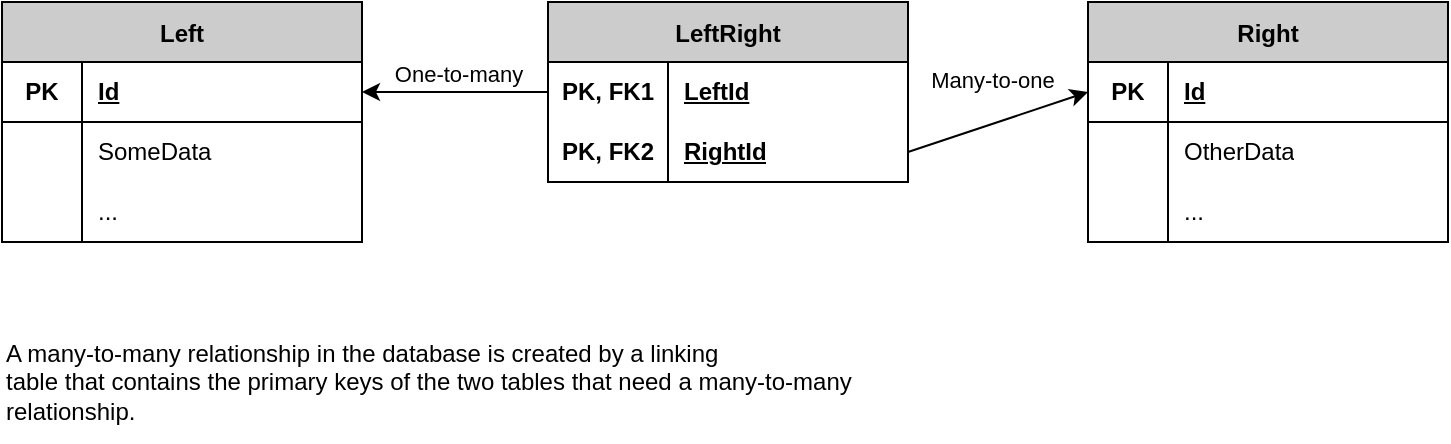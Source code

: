 <mxfile version="20.7.4" type="device"><diagram id="ahAyE9eUKxN_0jiChCt0" name="Sayfa -1"><mxGraphModel dx="458" dy="836" grid="1" gridSize="10" guides="1" tooltips="1" connect="1" arrows="1" fold="1" page="1" pageScale="1" pageWidth="827" pageHeight="1169" math="0" shadow="0"><root><mxCell id="0"/><mxCell id="1" parent="0"/><mxCell id="wxeQToPNwxiqv6gHcwya-2" value="Left" style="shape=table;startSize=30;container=1;collapsible=0;childLayout=tableLayout;fixedRows=1;rowLines=0;fontStyle=1;fillColor=#CCCCCC;" parent="1" vertex="1"><mxGeometry x="17" y="240" width="180" height="120" as="geometry"/></mxCell><mxCell id="wxeQToPNwxiqv6gHcwya-3" value="" style="shape=tableRow;horizontal=0;startSize=0;swimlaneHead=0;swimlaneBody=0;top=0;left=0;bottom=0;right=0;collapsible=0;dropTarget=0;fillColor=none;points=[[0,0.5],[1,0.5]];portConstraint=eastwest;" parent="wxeQToPNwxiqv6gHcwya-2" vertex="1"><mxGeometry y="30" width="180" height="30" as="geometry"/></mxCell><mxCell id="wxeQToPNwxiqv6gHcwya-4" value="PK" style="shape=partialRectangle;html=1;whiteSpace=wrap;connectable=0;fillColor=none;top=0;left=0;bottom=1;right=0;overflow=hidden;pointerEvents=1;strokeColor=default;fontStyle=1" parent="wxeQToPNwxiqv6gHcwya-3" vertex="1"><mxGeometry width="40" height="30" as="geometry"><mxRectangle width="40" height="30" as="alternateBounds"/></mxGeometry></mxCell><mxCell id="wxeQToPNwxiqv6gHcwya-5" value="Id" style="shape=partialRectangle;connectable=0;fillColor=none;top=0;left=0;bottom=1;right=0;align=left;spacingLeft=6;overflow=hidden;strokeColor=default;perimeterSpacing=0;shadow=0;labelBorderColor=none;whiteSpace=wrap;html=1;labelBackgroundColor=none;fontStyle=5" parent="wxeQToPNwxiqv6gHcwya-3" vertex="1"><mxGeometry x="40" width="140" height="30" as="geometry"><mxRectangle width="140" height="30" as="alternateBounds"/></mxGeometry></mxCell><mxCell id="wxeQToPNwxiqv6gHcwya-12" style="shape=tableRow;horizontal=0;startSize=0;swimlaneHead=0;swimlaneBody=0;top=0;left=0;bottom=0;right=0;collapsible=0;dropTarget=0;fillColor=none;points=[[0,0.5],[1,0.5]];portConstraint=eastwest;" parent="wxeQToPNwxiqv6gHcwya-2" vertex="1"><mxGeometry y="60" width="180" height="30" as="geometry"/></mxCell><mxCell id="wxeQToPNwxiqv6gHcwya-13" style="shape=partialRectangle;html=1;whiteSpace=wrap;connectable=0;fillColor=none;top=0;left=0;bottom=0;right=0;overflow=hidden;" parent="wxeQToPNwxiqv6gHcwya-12" vertex="1"><mxGeometry width="40" height="30" as="geometry"><mxRectangle width="40" height="30" as="alternateBounds"/></mxGeometry></mxCell><mxCell id="wxeQToPNwxiqv6gHcwya-14" value="SomeData" style="shape=partialRectangle;html=1;whiteSpace=wrap;connectable=0;fillColor=none;top=0;left=0;bottom=0;right=0;align=left;spacingLeft=6;overflow=hidden;" parent="wxeQToPNwxiqv6gHcwya-12" vertex="1"><mxGeometry x="40" width="140" height="30" as="geometry"><mxRectangle width="140" height="30" as="alternateBounds"/></mxGeometry></mxCell><mxCell id="8TTu3AU7FuMcTz6wTz4p-1" style="shape=tableRow;horizontal=0;startSize=0;swimlaneHead=0;swimlaneBody=0;top=0;left=0;bottom=0;right=0;collapsible=0;dropTarget=0;fillColor=none;points=[[0,0.5],[1,0.5]];portConstraint=eastwest;" parent="wxeQToPNwxiqv6gHcwya-2" vertex="1"><mxGeometry y="90" width="180" height="30" as="geometry"/></mxCell><mxCell id="8TTu3AU7FuMcTz6wTz4p-2" style="shape=partialRectangle;html=1;whiteSpace=wrap;connectable=0;fillColor=none;top=0;left=0;bottom=0;right=0;overflow=hidden;" parent="8TTu3AU7FuMcTz6wTz4p-1" vertex="1"><mxGeometry width="40" height="30" as="geometry"><mxRectangle width="40" height="30" as="alternateBounds"/></mxGeometry></mxCell><mxCell id="8TTu3AU7FuMcTz6wTz4p-3" value="..." style="shape=partialRectangle;html=1;whiteSpace=wrap;connectable=0;fillColor=none;top=0;left=0;bottom=0;right=0;align=left;spacingLeft=6;overflow=hidden;" parent="8TTu3AU7FuMcTz6wTz4p-1" vertex="1"><mxGeometry x="40" width="140" height="30" as="geometry"><mxRectangle width="140" height="30" as="alternateBounds"/></mxGeometry></mxCell><mxCell id="u1P39ZL-M12iY3w9nJOy-1" value="Right" style="shape=table;startSize=30;container=1;collapsible=0;childLayout=tableLayout;fixedRows=1;rowLines=0;fontStyle=1;fillColor=#CCCCCC;" vertex="1" parent="1"><mxGeometry x="560" y="240" width="180" height="120" as="geometry"/></mxCell><mxCell id="u1P39ZL-M12iY3w9nJOy-2" value="" style="shape=tableRow;horizontal=0;startSize=0;swimlaneHead=0;swimlaneBody=0;top=0;left=0;bottom=0;right=0;collapsible=0;dropTarget=0;fillColor=none;points=[[0,0.5],[1,0.5]];portConstraint=eastwest;" vertex="1" parent="u1P39ZL-M12iY3w9nJOy-1"><mxGeometry y="30" width="180" height="30" as="geometry"/></mxCell><mxCell id="u1P39ZL-M12iY3w9nJOy-3" value="PK" style="shape=partialRectangle;html=1;whiteSpace=wrap;connectable=0;fillColor=none;top=0;left=0;bottom=1;right=0;overflow=hidden;pointerEvents=1;strokeColor=default;fontStyle=1" vertex="1" parent="u1P39ZL-M12iY3w9nJOy-2"><mxGeometry width="40" height="30" as="geometry"><mxRectangle width="40" height="30" as="alternateBounds"/></mxGeometry></mxCell><mxCell id="u1P39ZL-M12iY3w9nJOy-4" value="Id" style="shape=partialRectangle;connectable=0;fillColor=none;top=0;left=0;bottom=1;right=0;align=left;spacingLeft=6;overflow=hidden;strokeColor=default;perimeterSpacing=0;shadow=0;labelBorderColor=none;whiteSpace=wrap;html=1;labelBackgroundColor=none;fontStyle=5" vertex="1" parent="u1P39ZL-M12iY3w9nJOy-2"><mxGeometry x="40" width="140" height="30" as="geometry"><mxRectangle width="140" height="30" as="alternateBounds"/></mxGeometry></mxCell><mxCell id="u1P39ZL-M12iY3w9nJOy-5" style="shape=tableRow;horizontal=0;startSize=0;swimlaneHead=0;swimlaneBody=0;top=0;left=0;bottom=0;right=0;collapsible=0;dropTarget=0;fillColor=none;points=[[0,0.5],[1,0.5]];portConstraint=eastwest;" vertex="1" parent="u1P39ZL-M12iY3w9nJOy-1"><mxGeometry y="60" width="180" height="30" as="geometry"/></mxCell><mxCell id="u1P39ZL-M12iY3w9nJOy-6" style="shape=partialRectangle;html=1;whiteSpace=wrap;connectable=0;fillColor=none;top=0;left=0;bottom=0;right=0;overflow=hidden;" vertex="1" parent="u1P39ZL-M12iY3w9nJOy-5"><mxGeometry width="40" height="30" as="geometry"><mxRectangle width="40" height="30" as="alternateBounds"/></mxGeometry></mxCell><mxCell id="u1P39ZL-M12iY3w9nJOy-7" value="OtherData" style="shape=partialRectangle;html=1;whiteSpace=wrap;connectable=0;fillColor=none;top=0;left=0;bottom=0;right=0;align=left;spacingLeft=6;overflow=hidden;" vertex="1" parent="u1P39ZL-M12iY3w9nJOy-5"><mxGeometry x="40" width="140" height="30" as="geometry"><mxRectangle width="140" height="30" as="alternateBounds"/></mxGeometry></mxCell><mxCell id="u1P39ZL-M12iY3w9nJOy-8" style="shape=tableRow;horizontal=0;startSize=0;swimlaneHead=0;swimlaneBody=0;top=0;left=0;bottom=0;right=0;collapsible=0;dropTarget=0;fillColor=none;points=[[0,0.5],[1,0.5]];portConstraint=eastwest;" vertex="1" parent="u1P39ZL-M12iY3w9nJOy-1"><mxGeometry y="90" width="180" height="30" as="geometry"/></mxCell><mxCell id="u1P39ZL-M12iY3w9nJOy-9" style="shape=partialRectangle;html=1;whiteSpace=wrap;connectable=0;fillColor=none;top=0;left=0;bottom=0;right=0;overflow=hidden;" vertex="1" parent="u1P39ZL-M12iY3w9nJOy-8"><mxGeometry width="40" height="30" as="geometry"><mxRectangle width="40" height="30" as="alternateBounds"/></mxGeometry></mxCell><mxCell id="u1P39ZL-M12iY3w9nJOy-10" value="..." style="shape=partialRectangle;html=1;whiteSpace=wrap;connectable=0;fillColor=none;top=0;left=0;bottom=0;right=0;align=left;spacingLeft=6;overflow=hidden;" vertex="1" parent="u1P39ZL-M12iY3w9nJOy-8"><mxGeometry x="40" width="140" height="30" as="geometry"><mxRectangle width="140" height="30" as="alternateBounds"/></mxGeometry></mxCell><mxCell id="u1P39ZL-M12iY3w9nJOy-11" value="LeftRight" style="shape=table;startSize=30;container=1;collapsible=0;childLayout=tableLayout;fixedRows=1;rowLines=0;fontStyle=1;fillColor=#CCCCCC;" vertex="1" parent="1"><mxGeometry x="290" y="240" width="180" height="90" as="geometry"/></mxCell><mxCell id="u1P39ZL-M12iY3w9nJOy-12" value="" style="shape=tableRow;horizontal=0;startSize=0;swimlaneHead=0;swimlaneBody=0;top=0;left=0;bottom=0;right=0;collapsible=0;dropTarget=0;fillColor=none;points=[[0,0.5],[1,0.5]];portConstraint=eastwest;" vertex="1" parent="u1P39ZL-M12iY3w9nJOy-11"><mxGeometry y="30" width="180" height="30" as="geometry"/></mxCell><mxCell id="u1P39ZL-M12iY3w9nJOy-13" value="PK, FK1" style="shape=partialRectangle;html=1;whiteSpace=wrap;connectable=0;fillColor=none;top=0;left=0;bottom=1;right=0;overflow=hidden;pointerEvents=1;strokeColor=none;fontStyle=1" vertex="1" parent="u1P39ZL-M12iY3w9nJOy-12"><mxGeometry width="60" height="30" as="geometry"><mxRectangle width="60" height="30" as="alternateBounds"/></mxGeometry></mxCell><mxCell id="u1P39ZL-M12iY3w9nJOy-14" value="LeftId" style="shape=partialRectangle;connectable=0;fillColor=none;top=0;left=0;bottom=1;right=0;align=left;spacingLeft=6;overflow=hidden;strokeColor=none;perimeterSpacing=0;shadow=0;labelBorderColor=none;whiteSpace=wrap;html=1;labelBackgroundColor=none;fontStyle=5" vertex="1" parent="u1P39ZL-M12iY3w9nJOy-12"><mxGeometry x="60" width="120" height="30" as="geometry"><mxRectangle width="120" height="30" as="alternateBounds"/></mxGeometry></mxCell><mxCell id="u1P39ZL-M12iY3w9nJOy-15" style="shape=tableRow;horizontal=0;startSize=0;swimlaneHead=0;swimlaneBody=0;top=0;left=0;bottom=0;right=0;collapsible=0;dropTarget=0;fillColor=none;points=[[0,0.5],[1,0.5]];portConstraint=eastwest;" vertex="1" parent="u1P39ZL-M12iY3w9nJOy-11"><mxGeometry y="60" width="180" height="30" as="geometry"/></mxCell><mxCell id="u1P39ZL-M12iY3w9nJOy-16" value="PK, FK2" style="shape=partialRectangle;html=1;whiteSpace=wrap;connectable=0;fillColor=none;top=0;left=0;bottom=1;right=0;overflow=hidden;pointerEvents=1;strokeColor=none;fontStyle=1" vertex="1" parent="u1P39ZL-M12iY3w9nJOy-15"><mxGeometry width="60" height="30" as="geometry"><mxRectangle width="60" height="30" as="alternateBounds"/></mxGeometry></mxCell><mxCell id="u1P39ZL-M12iY3w9nJOy-17" value="RightId" style="shape=partialRectangle;connectable=0;fillColor=none;top=0;left=0;bottom=1;right=0;align=left;spacingLeft=6;overflow=hidden;strokeColor=none;perimeterSpacing=0;shadow=0;labelBorderColor=none;whiteSpace=wrap;html=1;labelBackgroundColor=none;fontStyle=5" vertex="1" parent="u1P39ZL-M12iY3w9nJOy-15"><mxGeometry x="60" width="120" height="30" as="geometry"><mxRectangle width="120" height="30" as="alternateBounds"/></mxGeometry></mxCell><mxCell id="u1P39ZL-M12iY3w9nJOy-21" value="" style="endArrow=classic;html=1;rounded=0;entryX=1;entryY=0.5;entryDx=0;entryDy=0;exitX=0;exitY=0.5;exitDx=0;exitDy=0;" edge="1" parent="1" source="u1P39ZL-M12iY3w9nJOy-11" target="wxeQToPNwxiqv6gHcwya-3"><mxGeometry width="50" height="50" relative="1" as="geometry"><mxPoint x="350" y="460" as="sourcePoint"/><mxPoint x="400" y="410" as="targetPoint"/></mxGeometry></mxCell><mxCell id="u1P39ZL-M12iY3w9nJOy-22" value="One-to-many" style="edgeLabel;html=1;align=center;verticalAlign=middle;resizable=0;points=[];" vertex="1" connectable="0" parent="u1P39ZL-M12iY3w9nJOy-21"><mxGeometry x="0.376" relative="1" as="geometry"><mxPoint x="19" y="-9" as="offset"/></mxGeometry></mxCell><mxCell id="u1P39ZL-M12iY3w9nJOy-23" value="" style="endArrow=classic;html=1;rounded=0;entryX=0;entryY=0.5;entryDx=0;entryDy=0;exitX=1;exitY=0.5;exitDx=0;exitDy=0;" edge="1" parent="1" source="u1P39ZL-M12iY3w9nJOy-15" target="u1P39ZL-M12iY3w9nJOy-2"><mxGeometry width="50" height="50" relative="1" as="geometry"><mxPoint x="500" y="490" as="sourcePoint"/><mxPoint x="490" y="300" as="targetPoint"/></mxGeometry></mxCell><mxCell id="u1P39ZL-M12iY3w9nJOy-25" value="Many-to-one" style="edgeLabel;html=1;align=center;verticalAlign=middle;resizable=0;points=[];" vertex="1" connectable="0" parent="u1P39ZL-M12iY3w9nJOy-23"><mxGeometry x="-0.227" y="6" relative="1" as="geometry"><mxPoint x="9" y="-19" as="offset"/></mxGeometry></mxCell><mxCell id="u1P39ZL-M12iY3w9nJOy-26" value="&lt;div&gt;A many-to-many relationship in the database is created by a linking&lt;/div&gt;&lt;div&gt;table that contains the primary keys of the two tables that need a many-to-many&lt;/div&gt;&lt;div&gt;relationship.&lt;/div&gt;" style="text;html=1;align=left;verticalAlign=middle;resizable=0;points=[];autosize=1;strokeColor=none;fillColor=none;" vertex="1" parent="1"><mxGeometry x="17" y="400" width="450" height="60" as="geometry"/></mxCell></root></mxGraphModel></diagram></mxfile>